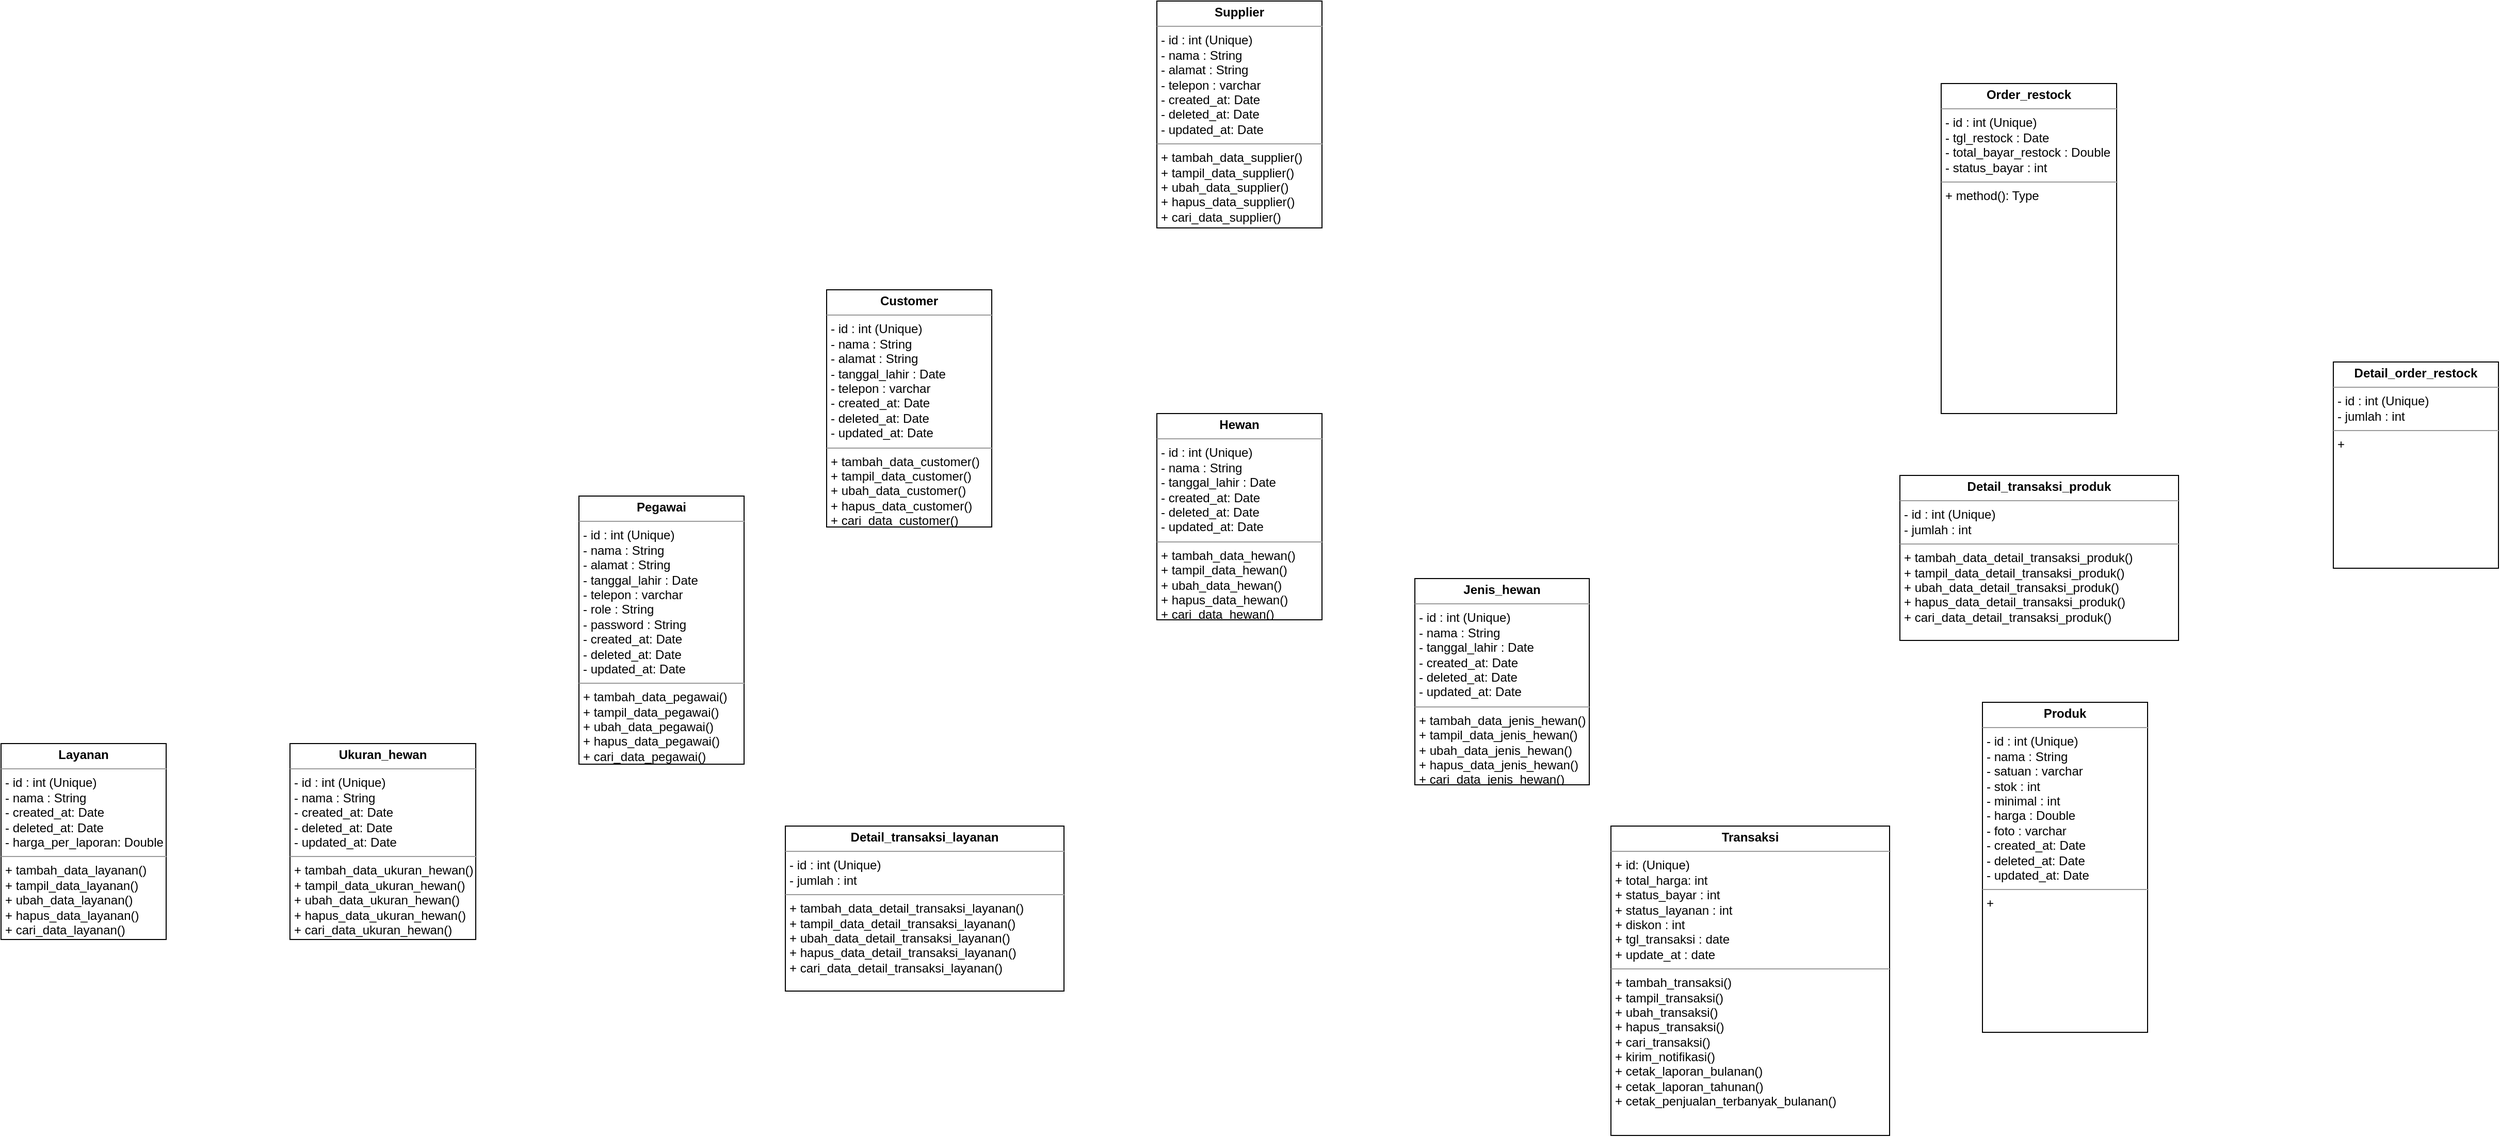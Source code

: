 <mxfile version="12.7.7" type="github">
  <diagram id="C5RBs43oDa-KdzZeNtuy" name="Page-1">
    <mxGraphModel dx="1892" dy="1290" grid="1" gridSize="10" guides="1" tooltips="1" connect="1" arrows="1" fold="1" page="1" pageScale="1" pageWidth="827" pageHeight="1169" math="0" shadow="0">
      <root>
        <mxCell id="WIyWlLk6GJQsqaUBKTNV-0" />
        <mxCell id="WIyWlLk6GJQsqaUBKTNV-1" parent="WIyWlLk6GJQsqaUBKTNV-0" />
        <mxCell id="ZQYL841AlwN9RQm3Srfx-0" value="&lt;p style=&quot;margin: 0px ; margin-top: 4px ; text-align: center&quot;&gt;&lt;b&gt;Layanan&lt;/b&gt;&lt;br&gt;&lt;/p&gt;&lt;hr size=&quot;1&quot;&gt;&lt;p style=&quot;margin: 0px ; margin-left: 4px&quot;&gt;&lt;span&gt;- id : int (Unique)&lt;/span&gt;&lt;/p&gt;&lt;p style=&quot;margin: 0px ; margin-left: 4px&quot;&gt;- nama : String&lt;span&gt;&lt;br&gt;&lt;/span&gt;&lt;/p&gt;&lt;p style=&quot;margin: 0px ; margin-left: 4px&quot;&gt;- created_at: Date&lt;br&gt;&lt;/p&gt;&lt;p style=&quot;margin: 0px ; margin-left: 4px&quot;&gt;- deleted_at: Date&lt;br&gt;&lt;/p&gt;&lt;p style=&quot;margin: 0px ; margin-left: 4px&quot;&gt;- harga_per_laporan: Double&lt;br&gt;&lt;/p&gt;&lt;hr size=&quot;1&quot;&gt;&lt;p style=&quot;margin: 0px ; margin-left: 4px&quot;&gt;+ tambah_data_layanan()&lt;br style=&quot;padding: 0px ; margin: 0px&quot;&gt;+ tampil_data_layanan()&lt;br style=&quot;padding: 0px ; margin: 0px&quot;&gt;+ ubah_data_layanan()&lt;br style=&quot;padding: 0px ; margin: 0px&quot;&gt;+ hapus_data_layanan()&lt;br style=&quot;padding: 0px ; margin: 0px&quot;&gt;+ cari_data_layanan()&lt;br&gt;&lt;/p&gt;" style="verticalAlign=top;align=left;overflow=fill;fontSize=12;fontFamily=Helvetica;html=1;" vertex="1" parent="WIyWlLk6GJQsqaUBKTNV-1">
          <mxGeometry x="80" y="720" width="160" height="190" as="geometry" />
        </mxCell>
        <mxCell id="ZQYL841AlwN9RQm3Srfx-2" value="&lt;p style=&quot;margin: 0px ; margin-top: 4px ; text-align: center&quot;&gt;&lt;b&gt;Ukuran_hewan&lt;/b&gt;&lt;/p&gt;&lt;hr size=&quot;1&quot;&gt;&lt;p style=&quot;margin: 0px ; margin-left: 4px&quot;&gt;- id : int (Unique)&amp;nbsp;&lt;br&gt;&lt;/p&gt;&lt;p style=&quot;margin: 0px ; margin-left: 4px&quot;&gt;- nama : String&lt;span&gt;&lt;br&gt;&lt;/span&gt;&lt;/p&gt;&lt;p style=&quot;margin: 0px ; margin-left: 4px&quot;&gt;- created_at: Date&lt;br&gt;&lt;/p&gt;&lt;p style=&quot;margin: 0px ; margin-left: 4px&quot;&gt;- deleted_at: Date&lt;br&gt;&lt;/p&gt;&lt;p style=&quot;margin: 0px ; margin-left: 4px&quot;&gt;- updated_at: Date&lt;/p&gt;&lt;hr size=&quot;1&quot;&gt;&lt;p style=&quot;margin: 0px ; margin-left: 4px&quot;&gt;+ tambah_data_ukuran_hewan()&lt;br style=&quot;padding: 0px ; margin: 0px&quot;&gt;+ tampil_data_ukuran_hewan()&lt;br style=&quot;padding: 0px ; margin: 0px&quot;&gt;+ ubah_data_ukuran_hewan()&lt;br style=&quot;padding: 0px ; margin: 0px&quot;&gt;+ hapus_data_ukuran_hewan()&lt;br style=&quot;padding: 0px ; margin: 0px&quot;&gt;+ cari_data_ukuran_hewan()&lt;br&gt;&lt;/p&gt;" style="verticalAlign=top;align=left;overflow=fill;fontSize=12;fontFamily=Helvetica;html=1;" vertex="1" parent="WIyWlLk6GJQsqaUBKTNV-1">
          <mxGeometry x="360" y="720" width="180" height="190" as="geometry" />
        </mxCell>
        <mxCell id="ZQYL841AlwN9RQm3Srfx-3" value="&lt;p style=&quot;margin: 0px ; margin-top: 4px ; text-align: center&quot;&gt;&lt;b&gt;Pegawai&lt;/b&gt;&lt;/p&gt;&lt;hr size=&quot;1&quot;&gt;&lt;p style=&quot;margin: 0px ; margin-left: 4px&quot;&gt;- id : int (Unique)&lt;/p&gt;&lt;p style=&quot;margin: 0px ; margin-left: 4px&quot;&gt;- nama : String&lt;/p&gt;&lt;p style=&quot;margin: 0px ; margin-left: 4px&quot;&gt;&lt;span&gt;- alamat : String&lt;/span&gt;&lt;/p&gt;&lt;p style=&quot;margin: 0px ; margin-left: 4px&quot;&gt;&lt;span&gt;- tanggal_lahir : Date&lt;/span&gt;&lt;/p&gt;&lt;p style=&quot;margin: 0px ; margin-left: 4px&quot;&gt;&lt;span&gt;- telepon : varchar&lt;/span&gt;&lt;/p&gt;&lt;p style=&quot;margin: 0px ; margin-left: 4px&quot;&gt;&lt;span&gt;- role : String&lt;/span&gt;&lt;/p&gt;&lt;p style=&quot;margin: 0px ; margin-left: 4px&quot;&gt;&lt;span&gt;- password : String&lt;/span&gt;&lt;/p&gt;&lt;p style=&quot;margin: 0px ; margin-left: 4px&quot;&gt;&lt;span&gt;- created_at: Date&lt;/span&gt;&lt;/p&gt;&lt;p style=&quot;margin: 0px 0px 0px 4px&quot;&gt;- deleted_at: Date&lt;br&gt;&lt;/p&gt;&lt;p style=&quot;margin: 0px 0px 0px 4px&quot;&gt;- updated_at: Date&lt;/p&gt;&lt;hr size=&quot;1&quot;&gt;&lt;p style=&quot;margin: 0px ; margin-left: 4px&quot;&gt;+ tambah_data_pegawai()&lt;br style=&quot;padding: 0px ; margin: 0px&quot;&gt;+ tampil_data_pegawai()&lt;br style=&quot;padding: 0px ; margin: 0px&quot;&gt;+ ubah_data_pegawai()&lt;br style=&quot;padding: 0px ; margin: 0px&quot;&gt;+ hapus_data_pegawai()&lt;br style=&quot;padding: 0px ; margin: 0px&quot;&gt;+ cari_data_pegawai()&lt;br&gt;&lt;/p&gt;" style="verticalAlign=top;align=left;overflow=fill;fontSize=12;fontFamily=Helvetica;html=1;" vertex="1" parent="WIyWlLk6GJQsqaUBKTNV-1">
          <mxGeometry x="640" y="480" width="160" height="260" as="geometry" />
        </mxCell>
        <mxCell id="ZQYL841AlwN9RQm3Srfx-5" value="&lt;p style=&quot;margin: 0px ; margin-top: 4px ; text-align: center&quot;&gt;&lt;b&gt;Customer&lt;/b&gt;&lt;/p&gt;&lt;hr size=&quot;1&quot;&gt;&lt;p style=&quot;margin: 0px 0px 0px 4px&quot;&gt;- id : int (Unique)&lt;/p&gt;&lt;p style=&quot;margin: 0px 0px 0px 4px&quot;&gt;- nama : String&lt;/p&gt;&lt;p style=&quot;margin: 0px 0px 0px 4px&quot;&gt;- alamat : String&lt;/p&gt;&lt;p style=&quot;margin: 0px 0px 0px 4px&quot;&gt;- tanggal_lahir : Date&lt;/p&gt;&lt;p style=&quot;margin: 0px 0px 0px 4px&quot;&gt;- telepon : varchar&lt;/p&gt;&lt;p style=&quot;margin: 0px 0px 0px 4px&quot;&gt;- created_at: Date&lt;/p&gt;&lt;p style=&quot;margin: 0px 0px 0px 4px&quot;&gt;- deleted_at: Date&lt;br&gt;&lt;/p&gt;&lt;p style=&quot;margin: 0px 0px 0px 4px&quot;&gt;- updated_at: Date&lt;/p&gt;&lt;hr size=&quot;1&quot;&gt;&lt;p style=&quot;margin: 0px ; margin-left: 4px&quot;&gt;+ tambah_data_customer()&lt;br style=&quot;padding: 0px ; margin: 0px&quot;&gt;+ tampil_data_customer()&lt;br style=&quot;padding: 0px ; margin: 0px&quot;&gt;+ ubah_data_customer()&lt;br style=&quot;padding: 0px ; margin: 0px&quot;&gt;+ hapus_data_customer()&lt;br style=&quot;padding: 0px ; margin: 0px&quot;&gt;+ cari_data_customer()&lt;br&gt;&lt;/p&gt;" style="verticalAlign=top;align=left;overflow=fill;fontSize=12;fontFamily=Helvetica;html=1;" vertex="1" parent="WIyWlLk6GJQsqaUBKTNV-1">
          <mxGeometry x="880" y="280" width="160" height="230" as="geometry" />
        </mxCell>
        <mxCell id="ZQYL841AlwN9RQm3Srfx-6" value="&lt;p style=&quot;margin: 0px ; margin-top: 4px ; text-align: center&quot;&gt;&lt;b&gt;Hewan&lt;/b&gt;&lt;/p&gt;&lt;hr size=&quot;1&quot;&gt;&lt;p style=&quot;margin: 0px 0px 0px 4px&quot;&gt;- id : int (Unique)&lt;/p&gt;&lt;p style=&quot;margin: 0px 0px 0px 4px&quot;&gt;- nama : String&lt;/p&gt;&lt;p style=&quot;margin: 0px 0px 0px 4px&quot;&gt;- tanggal_lahir : Date&lt;/p&gt;&lt;p style=&quot;margin: 0px 0px 0px 4px&quot;&gt;- created_at: Date&lt;/p&gt;&lt;p style=&quot;margin: 0px 0px 0px 4px&quot;&gt;- deleted_at: Date&lt;br&gt;&lt;/p&gt;&lt;p style=&quot;margin: 0px 0px 0px 4px&quot;&gt;- updated_at: Date&lt;/p&gt;&lt;hr size=&quot;1&quot;&gt;&lt;p style=&quot;margin: 0px ; margin-left: 4px&quot;&gt;+ tambah_data_hewan()&lt;br style=&quot;padding: 0px ; margin: 0px&quot;&gt;+ tampil_data_hewan()&lt;br style=&quot;padding: 0px ; margin: 0px&quot;&gt;+ ubah_data_hewan()&lt;br style=&quot;padding: 0px ; margin: 0px&quot;&gt;+ hapus_data_hewan()&lt;br style=&quot;padding: 0px ; margin: 0px&quot;&gt;+ cari_data_hewan()&lt;br&gt;&lt;/p&gt;" style="verticalAlign=top;align=left;overflow=fill;fontSize=12;fontFamily=Helvetica;html=1;" vertex="1" parent="WIyWlLk6GJQsqaUBKTNV-1">
          <mxGeometry x="1200" y="400" width="160" height="200" as="geometry" />
        </mxCell>
        <mxCell id="ZQYL841AlwN9RQm3Srfx-7" value="&lt;p style=&quot;margin: 0px ; margin-top: 4px ; text-align: center&quot;&gt;&lt;b&gt;Jenis_hewan&lt;/b&gt;&lt;/p&gt;&lt;hr size=&quot;1&quot;&gt;&lt;p style=&quot;margin: 0px 0px 0px 4px&quot;&gt;- id : int (Unique)&lt;/p&gt;&lt;p style=&quot;margin: 0px 0px 0px 4px&quot;&gt;- nama : String&lt;/p&gt;&lt;p style=&quot;margin: 0px 0px 0px 4px&quot;&gt;- tanggal_lahir : Date&lt;/p&gt;&lt;p style=&quot;margin: 0px 0px 0px 4px&quot;&gt;- created_at: Date&lt;/p&gt;&lt;p style=&quot;margin: 0px 0px 0px 4px&quot;&gt;- deleted_at: Date&lt;br&gt;&lt;/p&gt;&lt;p style=&quot;margin: 0px 0px 0px 4px&quot;&gt;- updated_at: Date&lt;/p&gt;&lt;hr size=&quot;1&quot;&gt;&lt;p style=&quot;margin: 0px ; margin-left: 4px&quot;&gt;+ tambah_data_jenis_hewan()&lt;br style=&quot;padding: 0px ; margin: 0px&quot;&gt;+ tampil_data_jenis_hewan()&lt;br style=&quot;padding: 0px ; margin: 0px&quot;&gt;+ ubah_data_jenis_hewan()&lt;br style=&quot;padding: 0px ; margin: 0px&quot;&gt;+ hapus_data_jenis_hewan()&lt;br style=&quot;padding: 0px ; margin: 0px&quot;&gt;+ cari_data_jenis_hewan()&lt;br&gt;&lt;/p&gt;" style="verticalAlign=top;align=left;overflow=fill;fontSize=12;fontFamily=Helvetica;html=1;" vertex="1" parent="WIyWlLk6GJQsqaUBKTNV-1">
          <mxGeometry x="1450" y="560" width="169" height="200" as="geometry" />
        </mxCell>
        <mxCell id="ZQYL841AlwN9RQm3Srfx-9" value="&lt;p style=&quot;margin: 0px ; margin-top: 4px ; text-align: center&quot;&gt;&lt;b&gt;Supplier&lt;/b&gt;&lt;/p&gt;&lt;hr size=&quot;1&quot;&gt;&lt;p style=&quot;margin: 0px 0px 0px 4px&quot;&gt;- id : int (Unique)&lt;/p&gt;&lt;p style=&quot;margin: 0px 0px 0px 4px&quot;&gt;- nama : String&lt;/p&gt;&lt;p style=&quot;margin: 0px 0px 0px 4px&quot;&gt;- alamat : String&lt;/p&gt;&lt;p style=&quot;margin: 0px 0px 0px 4px&quot;&gt;- telepon : varchar&lt;/p&gt;&lt;p style=&quot;margin: 0px 0px 0px 4px&quot;&gt;- created_at: Date&lt;/p&gt;&lt;p style=&quot;margin: 0px 0px 0px 4px&quot;&gt;- deleted_at: Date&lt;br&gt;&lt;/p&gt;&lt;p style=&quot;margin: 0px 0px 0px 4px&quot;&gt;- updated_at: Date&lt;/p&gt;&lt;hr size=&quot;1&quot;&gt;&lt;p style=&quot;margin: 0px ; margin-left: 4px&quot;&gt;+ tambah_data_supplier()&lt;br style=&quot;padding: 0px ; margin: 0px&quot;&gt;+ tampil_data_supplier()&lt;br style=&quot;padding: 0px ; margin: 0px&quot;&gt;+ ubah_data_supplier()&lt;br style=&quot;padding: 0px ; margin: 0px&quot;&gt;+ hapus_data_supplier()&lt;br style=&quot;padding: 0px ; margin: 0px&quot;&gt;+ cari_data_supplier()&lt;br&gt;&lt;/p&gt;" style="verticalAlign=top;align=left;overflow=fill;fontSize=12;fontFamily=Helvetica;html=1;" vertex="1" parent="WIyWlLk6GJQsqaUBKTNV-1">
          <mxGeometry x="1200" width="160" height="220" as="geometry" />
        </mxCell>
        <mxCell id="Zcnm54V735AdrH91eZw3-0" value="&lt;p style=&quot;margin: 0px ; margin-top: 4px ; text-align: center&quot;&gt;&lt;b&gt;Detail_transaksi_layanan&lt;/b&gt;&lt;/p&gt;&lt;hr size=&quot;1&quot;&gt;&lt;p style=&quot;margin: 0px ; margin-left: 4px&quot;&gt;- id : int (Unique)&lt;/p&gt;&lt;p style=&quot;margin: 0px ; margin-left: 4px&quot;&gt;- jumlah : int&lt;/p&gt;&lt;hr size=&quot;1&quot;&gt;&lt;p style=&quot;margin: 0px ; margin-left: 4px&quot;&gt;+ tambah_data_detail_transaksi_layanan()&lt;br style=&quot;padding: 0px ; margin: 0px&quot;&gt;+ tampil_data_detail_transaksi_layanan()&lt;br style=&quot;padding: 0px ; margin: 0px&quot;&gt;+ ubah_data_detail_transaksi_layanan()&lt;br style=&quot;padding: 0px ; margin: 0px&quot;&gt;+ hapus_data_detail_transaksi_layanan()&lt;br style=&quot;padding: 0px ; margin: 0px&quot;&gt;&lt;/p&gt;&lt;p style=&quot;margin: 0px ; margin-left: 4px&quot;&gt;+ cari_data_detail_transaksi_layanan()&lt;/p&gt;" style="verticalAlign=top;align=left;overflow=fill;fontSize=12;fontFamily=Helvetica;html=1;" vertex="1" parent="WIyWlLk6GJQsqaUBKTNV-1">
          <mxGeometry x="840" y="800" width="270" height="160" as="geometry" />
        </mxCell>
        <mxCell id="Zcnm54V735AdrH91eZw3-2" value="&lt;p style=&quot;margin: 0px ; margin-top: 4px ; text-align: center&quot;&gt;&lt;b&gt;Detail_transaksi_produk&lt;/b&gt;&lt;/p&gt;&lt;hr size=&quot;1&quot;&gt;&lt;p style=&quot;margin: 0px ; margin-left: 4px&quot;&gt;- id : int (Unique)&lt;/p&gt;&lt;p style=&quot;margin: 0px ; margin-left: 4px&quot;&gt;- jumlah : int&lt;/p&gt;&lt;hr size=&quot;1&quot;&gt;&lt;p style=&quot;margin: 0px ; margin-left: 4px&quot;&gt;+ tambah_data_detail_transaksi_produk()&lt;br style=&quot;padding: 0px ; margin: 0px&quot;&gt;+ tampil_data_detail_transaksi_produk()&lt;br style=&quot;padding: 0px ; margin: 0px&quot;&gt;+ ubah_data_detail_transaksi_produk()&lt;br style=&quot;padding: 0px ; margin: 0px&quot;&gt;+ hapus_data_detail_transaksi_produk()&lt;br style=&quot;padding: 0px ; margin: 0px&quot;&gt;&lt;/p&gt;&lt;p style=&quot;margin: 0px ; margin-left: 4px&quot;&gt;+ cari_data_detail_transaksi_produk()&lt;/p&gt;" style="verticalAlign=top;align=left;overflow=fill;fontSize=12;fontFamily=Helvetica;html=1;" vertex="1" parent="WIyWlLk6GJQsqaUBKTNV-1">
          <mxGeometry x="1920" y="460" width="270" height="160" as="geometry" />
        </mxCell>
        <mxCell id="Zcnm54V735AdrH91eZw3-3" value="&lt;p style=&quot;margin: 0px ; margin-top: 4px ; text-align: center&quot;&gt;&lt;b&gt;Transaksi&lt;/b&gt;&lt;/p&gt;&lt;hr size=&quot;1&quot;&gt;&lt;p style=&quot;margin: 0px ; margin-left: 4px&quot;&gt;+ id: (Unique)&lt;br&gt;+ total_harga: int&lt;/p&gt;&lt;p style=&quot;margin: 0px ; margin-left: 4px&quot;&gt;+ status_bayar : int&lt;/p&gt;&lt;p style=&quot;margin: 0px ; margin-left: 4px&quot;&gt;+ status_layanan : int&lt;br&gt;&lt;/p&gt;&lt;p style=&quot;margin: 0px ; margin-left: 4px&quot;&gt;+ diskon : int&lt;br&gt;&lt;/p&gt;&lt;p style=&quot;margin: 0px ; margin-left: 4px&quot;&gt;+ tgl_transaksi : date&lt;/p&gt;&lt;p style=&quot;margin: 0px ; margin-left: 4px&quot;&gt;+ update_at : date&lt;/p&gt;&lt;hr size=&quot;1&quot;&gt;&lt;p style=&quot;margin: 0px 0px 0px 4px&quot;&gt;+ tambah_transaksi()&lt;br style=&quot;padding: 0px ; margin: 0px&quot;&gt;+ tampil_transaksi()&lt;br style=&quot;padding: 0px ; margin: 0px&quot;&gt;+ ubah_transaksi()&lt;br style=&quot;padding: 0px ; margin: 0px&quot;&gt;+ hapus_transaksi()&lt;br style=&quot;padding: 0px ; margin: 0px&quot;&gt;&lt;/p&gt;&lt;p style=&quot;margin: 0px 0px 0px 4px&quot;&gt;+ cari_transaksi()&lt;/p&gt;&lt;p style=&quot;margin: 0px 0px 0px 4px&quot;&gt;+ kirim_notifikasi()&lt;/p&gt;&lt;p style=&quot;margin: 0px 0px 0px 4px&quot;&gt;+ cetak_laporan_bulanan()&lt;/p&gt;&lt;p style=&quot;margin: 0px 0px 0px 4px&quot;&gt;+ cetak_laporan_tahunan()&lt;/p&gt;&lt;p style=&quot;margin: 0px 0px 0px 4px&quot;&gt;+ cetak_penjualan_terbanyak_bulanan()&lt;/p&gt;&lt;p style=&quot;margin: 0px 0px 0px 4px&quot;&gt;&lt;br&gt;&lt;/p&gt;&lt;p style=&quot;margin: 0px 0px 0px 4px&quot;&gt;&lt;br&gt;&lt;/p&gt;&lt;p style=&quot;margin: 0px 0px 0px 4px&quot;&gt;&lt;br&gt;&lt;/p&gt;" style="verticalAlign=top;align=left;overflow=fill;fontSize=12;fontFamily=Helvetica;html=1;" vertex="1" parent="WIyWlLk6GJQsqaUBKTNV-1">
          <mxGeometry x="1640" y="800" width="270" height="300" as="geometry" />
        </mxCell>
        <mxCell id="ZQYL841AlwN9RQm3Srfx-11" value="&lt;p style=&quot;margin: 0px ; margin-top: 4px ; text-align: center&quot;&gt;&lt;b&gt;Produk&lt;/b&gt;&lt;/p&gt;&lt;hr size=&quot;1&quot;&gt;&lt;p style=&quot;margin: 0px 0px 0px 4px&quot;&gt;- id : int (Unique)&lt;/p&gt;&lt;p style=&quot;margin: 0px 0px 0px 4px&quot;&gt;- nama : String&lt;/p&gt;&lt;p style=&quot;margin: 0px 0px 0px 4px&quot;&gt;- satuan : varchar&lt;/p&gt;&lt;p style=&quot;margin: 0px 0px 0px 4px&quot;&gt;- stok : int&lt;/p&gt;&lt;p style=&quot;margin: 0px 0px 0px 4px&quot;&gt;- minimal : int&lt;/p&gt;&lt;p style=&quot;margin: 0px 0px 0px 4px&quot;&gt;- harga : Double&lt;/p&gt;&lt;p style=&quot;margin: 0px 0px 0px 4px&quot;&gt;- foto : varchar&lt;/p&gt;&lt;p style=&quot;margin: 0px 0px 0px 4px&quot;&gt;- created_at: Date&lt;/p&gt;&lt;p style=&quot;margin: 0px 0px 0px 4px&quot;&gt;- deleted_at: Date&lt;br&gt;&lt;/p&gt;&lt;p style=&quot;margin: 0px 0px 0px 4px&quot;&gt;- updated_at: Date&lt;/p&gt;&lt;hr size=&quot;1&quot;&gt;&lt;p style=&quot;margin: 0px ; margin-left: 4px&quot;&gt;+&lt;/p&gt;" style="verticalAlign=top;align=left;overflow=fill;fontSize=12;fontFamily=Helvetica;html=1;" vertex="1" parent="WIyWlLk6GJQsqaUBKTNV-1">
          <mxGeometry x="2000" y="680" width="160" height="320" as="geometry" />
        </mxCell>
        <mxCell id="ZQYL841AlwN9RQm3Srfx-12" value="&lt;p style=&quot;margin: 0px ; margin-top: 4px ; text-align: center&quot;&gt;&lt;b&gt;Detail_order_restock&lt;/b&gt;&lt;/p&gt;&lt;hr size=&quot;1&quot;&gt;&lt;p style=&quot;margin: 0px 0px 0px 4px&quot;&gt;- id : int (Unique)&lt;/p&gt;&lt;p style=&quot;margin: 0px 0px 0px 4px&quot;&gt;- jumlah : int&lt;/p&gt;&lt;hr size=&quot;1&quot;&gt;&lt;p style=&quot;margin: 0px ; margin-left: 4px&quot;&gt;+&amp;nbsp;&lt;/p&gt;" style="verticalAlign=top;align=left;overflow=fill;fontSize=12;fontFamily=Helvetica;html=1;" vertex="1" parent="WIyWlLk6GJQsqaUBKTNV-1">
          <mxGeometry x="2340" y="350" width="160" height="200" as="geometry" />
        </mxCell>
        <mxCell id="ZQYL841AlwN9RQm3Srfx-13" value="&lt;p style=&quot;margin: 0px ; margin-top: 4px ; text-align: center&quot;&gt;&lt;b&gt;Order_restock&lt;/b&gt;&lt;/p&gt;&lt;hr size=&quot;1&quot;&gt;&lt;p style=&quot;margin: 0px 0px 0px 4px&quot;&gt;- id : int (Unique)&lt;/p&gt;&lt;p style=&quot;margin: 0px 0px 0px 4px&quot;&gt;- tgl_restock : Date&lt;/p&gt;&lt;p style=&quot;margin: 0px 0px 0px 4px&quot;&gt;- total_bayar_restock : Double&lt;/p&gt;&lt;p style=&quot;margin: 0px 0px 0px 4px&quot;&gt;- status_bayar : int&lt;/p&gt;&lt;hr size=&quot;1&quot;&gt;&lt;p style=&quot;margin: 0px ; margin-left: 4px&quot;&gt;+ method(): Type&lt;/p&gt;" style="verticalAlign=top;align=left;overflow=fill;fontSize=12;fontFamily=Helvetica;html=1;" vertex="1" parent="WIyWlLk6GJQsqaUBKTNV-1">
          <mxGeometry x="1960" y="80" width="170" height="320" as="geometry" />
        </mxCell>
      </root>
    </mxGraphModel>
  </diagram>
</mxfile>
